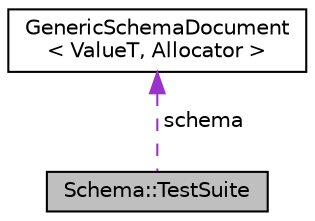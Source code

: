 digraph "Schema::TestSuite"
{
  edge [fontname="Helvetica",fontsize="10",labelfontname="Helvetica",labelfontsize="10"];
  node [fontname="Helvetica",fontsize="10",shape=record];
  Node1 [label="Schema::TestSuite",height=0.2,width=0.4,color="black", fillcolor="grey75", style="filled", fontcolor="black"];
  Node2 -> Node1 [dir="back",color="darkorchid3",fontsize="10",style="dashed",label=" schema" ,fontname="Helvetica"];
  Node2 [label="GenericSchemaDocument\l\< ValueT, Allocator \>",height=0.2,width=0.4,color="black", fillcolor="white", style="filled",URL="$classGenericSchemaDocument.html",tooltip="JSON schema document. "];
}
